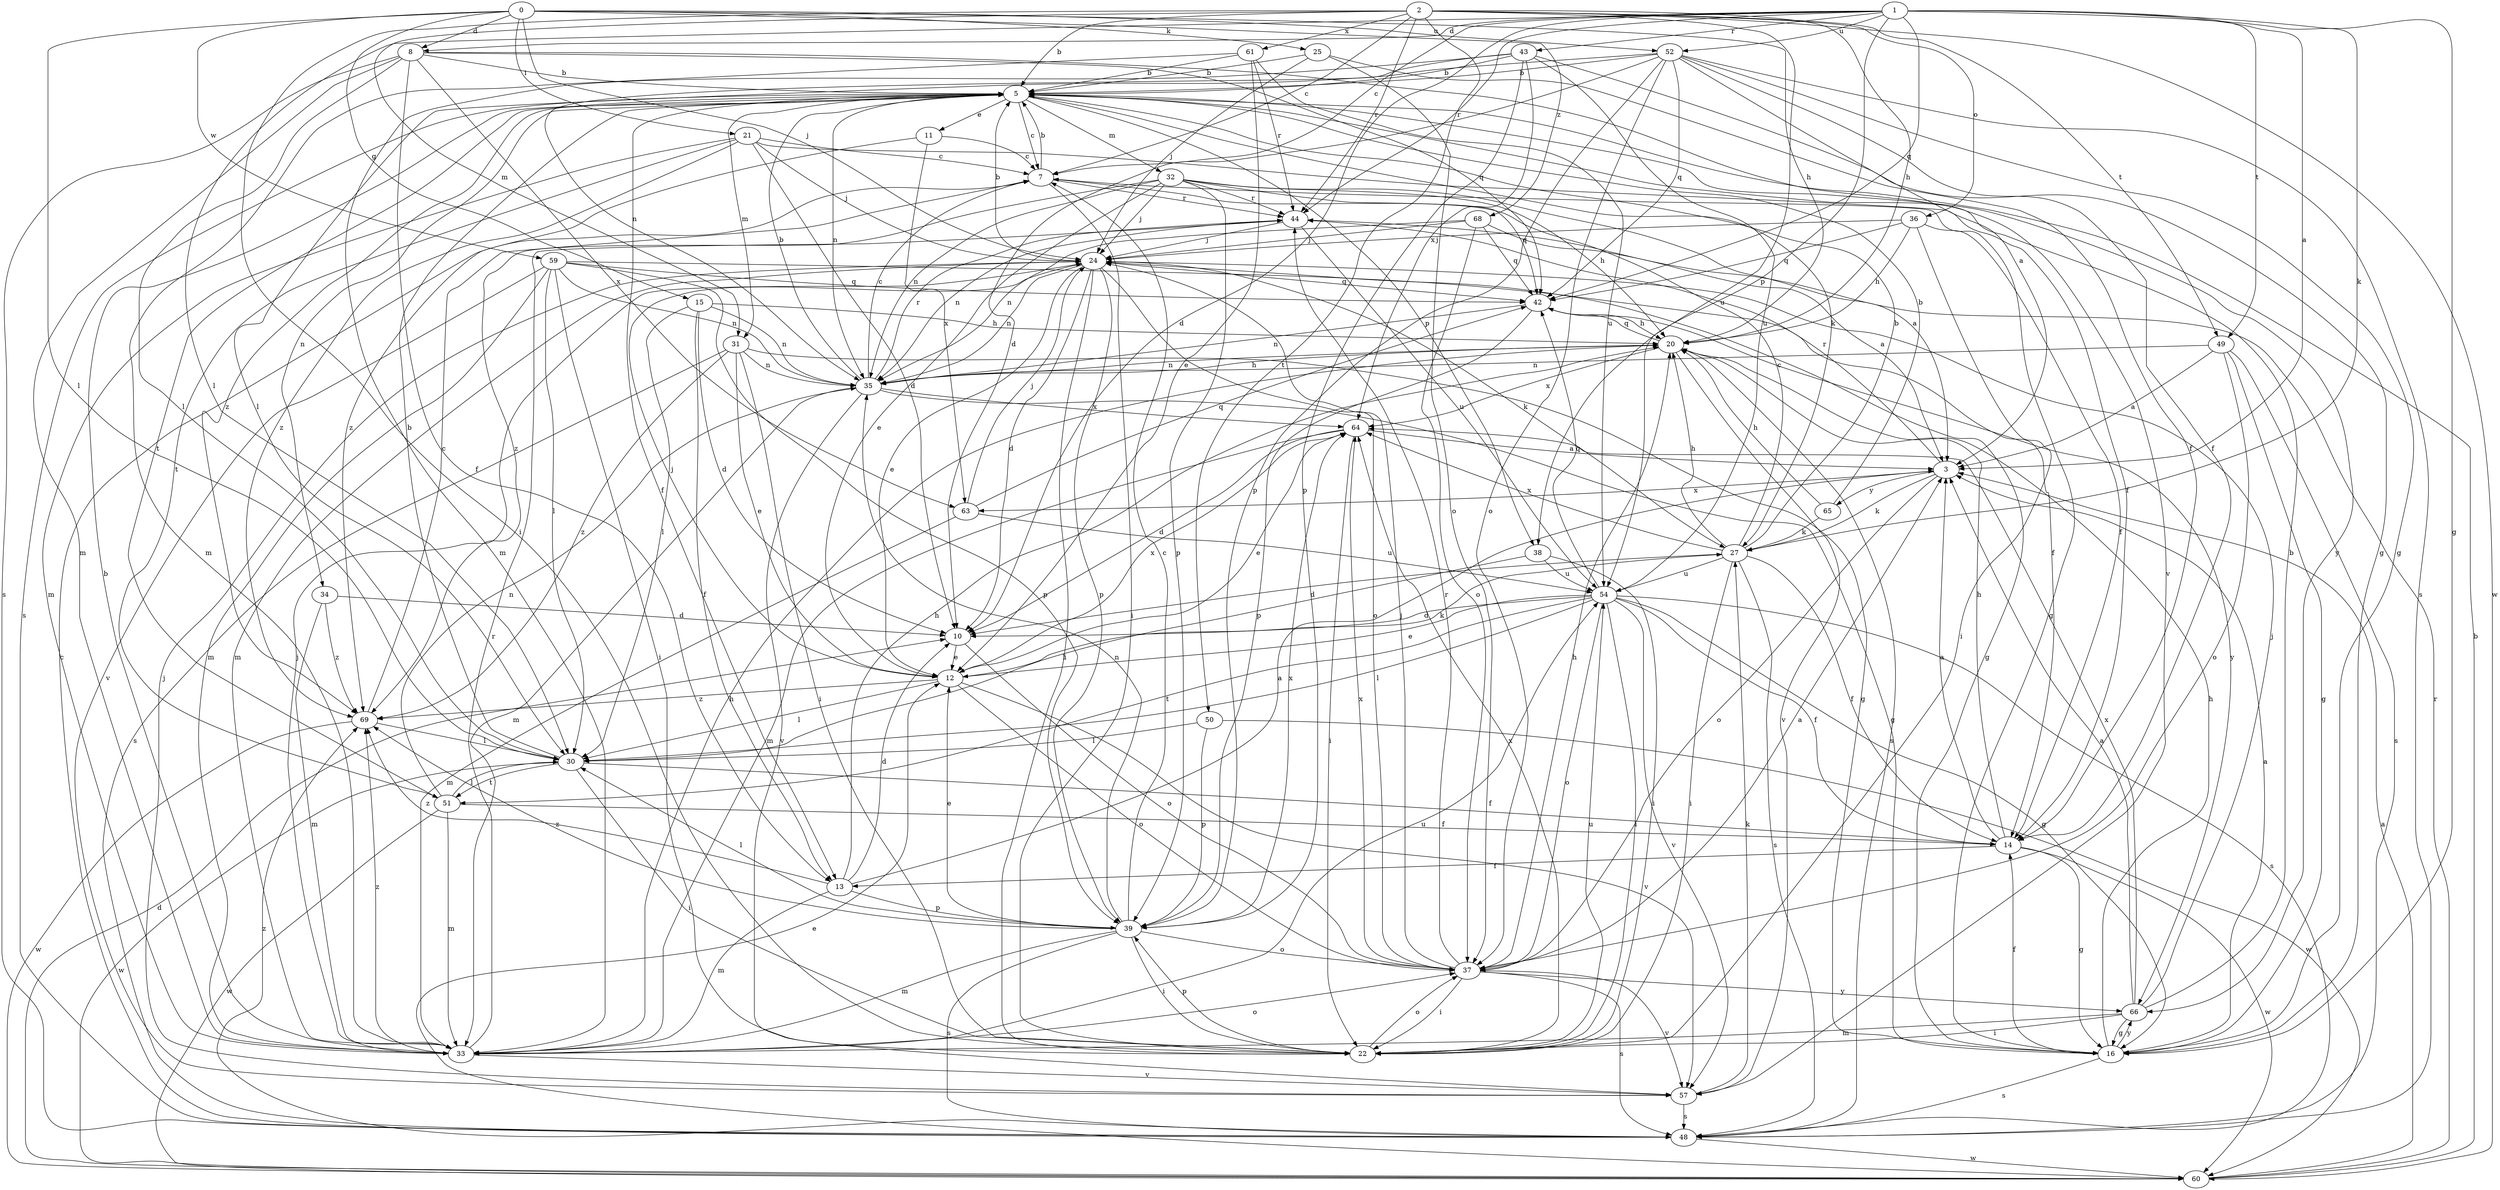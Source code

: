 strict digraph  {
0;
1;
2;
3;
5;
7;
8;
10;
11;
12;
13;
14;
15;
16;
20;
21;
22;
24;
25;
27;
30;
31;
32;
33;
34;
35;
36;
37;
38;
39;
42;
43;
44;
48;
49;
50;
51;
52;
54;
57;
59;
60;
61;
63;
64;
65;
66;
68;
69;
0 -> 8  [label=d];
0 -> 15  [label=g];
0 -> 20  [label=h];
0 -> 21  [label=i];
0 -> 24  [label=j];
0 -> 25  [label=k];
0 -> 30  [label=l];
0 -> 52  [label=u];
0 -> 59  [label=w];
0 -> 68  [label=z];
1 -> 3  [label=a];
1 -> 7  [label=c];
1 -> 8  [label=d];
1 -> 10  [label=d];
1 -> 16  [label=g];
1 -> 27  [label=k];
1 -> 30  [label=l];
1 -> 38  [label=p];
1 -> 42  [label=q];
1 -> 43  [label=r];
1 -> 44  [label=r];
1 -> 49  [label=t];
1 -> 52  [label=u];
2 -> 5  [label=b];
2 -> 7  [label=c];
2 -> 20  [label=h];
2 -> 22  [label=i];
2 -> 31  [label=m];
2 -> 36  [label=o];
2 -> 44  [label=r];
2 -> 49  [label=t];
2 -> 50  [label=t];
2 -> 54  [label=u];
2 -> 60  [label=w];
2 -> 61  [label=x];
3 -> 27  [label=k];
3 -> 37  [label=o];
3 -> 44  [label=r];
3 -> 63  [label=x];
3 -> 65  [label=y];
5 -> 7  [label=c];
5 -> 11  [label=e];
5 -> 13  [label=f];
5 -> 27  [label=k];
5 -> 31  [label=m];
5 -> 32  [label=m];
5 -> 34  [label=n];
5 -> 35  [label=n];
5 -> 38  [label=p];
5 -> 48  [label=s];
5 -> 51  [label=t];
5 -> 66  [label=y];
5 -> 69  [label=z];
7 -> 5  [label=b];
7 -> 16  [label=g];
7 -> 22  [label=i];
7 -> 44  [label=r];
8 -> 5  [label=b];
8 -> 13  [label=f];
8 -> 30  [label=l];
8 -> 33  [label=m];
8 -> 42  [label=q];
8 -> 48  [label=s];
8 -> 57  [label=v];
8 -> 63  [label=x];
10 -> 12  [label=e];
10 -> 37  [label=o];
11 -> 7  [label=c];
11 -> 63  [label=x];
11 -> 69  [label=z];
12 -> 24  [label=j];
12 -> 27  [label=k];
12 -> 30  [label=l];
12 -> 37  [label=o];
12 -> 57  [label=v];
12 -> 64  [label=x];
12 -> 69  [label=z];
13 -> 3  [label=a];
13 -> 10  [label=d];
13 -> 20  [label=h];
13 -> 33  [label=m];
13 -> 39  [label=p];
13 -> 69  [label=z];
14 -> 3  [label=a];
14 -> 13  [label=f];
14 -> 16  [label=g];
14 -> 20  [label=h];
14 -> 60  [label=w];
15 -> 10  [label=d];
15 -> 13  [label=f];
15 -> 20  [label=h];
15 -> 30  [label=l];
15 -> 35  [label=n];
16 -> 3  [label=a];
16 -> 14  [label=f];
16 -> 20  [label=h];
16 -> 48  [label=s];
16 -> 66  [label=y];
20 -> 35  [label=n];
20 -> 42  [label=q];
20 -> 48  [label=s];
20 -> 57  [label=v];
20 -> 64  [label=x];
21 -> 7  [label=c];
21 -> 10  [label=d];
21 -> 14  [label=f];
21 -> 24  [label=j];
21 -> 33  [label=m];
21 -> 51  [label=t];
21 -> 69  [label=z];
22 -> 37  [label=o];
22 -> 39  [label=p];
22 -> 54  [label=u];
22 -> 64  [label=x];
24 -> 5  [label=b];
24 -> 10  [label=d];
24 -> 12  [label=e];
24 -> 16  [label=g];
24 -> 22  [label=i];
24 -> 27  [label=k];
24 -> 33  [label=m];
24 -> 35  [label=n];
24 -> 37  [label=o];
24 -> 39  [label=p];
24 -> 42  [label=q];
25 -> 5  [label=b];
25 -> 14  [label=f];
25 -> 24  [label=j];
25 -> 37  [label=o];
27 -> 5  [label=b];
27 -> 7  [label=c];
27 -> 10  [label=d];
27 -> 14  [label=f];
27 -> 20  [label=h];
27 -> 22  [label=i];
27 -> 48  [label=s];
27 -> 54  [label=u];
27 -> 64  [label=x];
30 -> 5  [label=b];
30 -> 14  [label=f];
30 -> 22  [label=i];
30 -> 51  [label=t];
30 -> 60  [label=w];
31 -> 12  [label=e];
31 -> 16  [label=g];
31 -> 22  [label=i];
31 -> 35  [label=n];
31 -> 48  [label=s];
31 -> 69  [label=z];
32 -> 3  [label=a];
32 -> 12  [label=e];
32 -> 20  [label=h];
32 -> 24  [label=j];
32 -> 35  [label=n];
32 -> 39  [label=p];
32 -> 42  [label=q];
32 -> 44  [label=r];
32 -> 69  [label=z];
33 -> 5  [label=b];
33 -> 20  [label=h];
33 -> 24  [label=j];
33 -> 37  [label=o];
33 -> 44  [label=r];
33 -> 54  [label=u];
33 -> 57  [label=v];
33 -> 69  [label=z];
34 -> 10  [label=d];
34 -> 33  [label=m];
34 -> 69  [label=z];
35 -> 5  [label=b];
35 -> 7  [label=c];
35 -> 16  [label=g];
35 -> 20  [label=h];
35 -> 33  [label=m];
35 -> 44  [label=r];
35 -> 57  [label=v];
35 -> 64  [label=x];
36 -> 14  [label=f];
36 -> 20  [label=h];
36 -> 22  [label=i];
36 -> 24  [label=j];
36 -> 42  [label=q];
37 -> 3  [label=a];
37 -> 20  [label=h];
37 -> 22  [label=i];
37 -> 24  [label=j];
37 -> 44  [label=r];
37 -> 48  [label=s];
37 -> 57  [label=v];
37 -> 64  [label=x];
37 -> 66  [label=y];
38 -> 22  [label=i];
38 -> 30  [label=l];
38 -> 54  [label=u];
39 -> 7  [label=c];
39 -> 12  [label=e];
39 -> 22  [label=i];
39 -> 30  [label=l];
39 -> 33  [label=m];
39 -> 35  [label=n];
39 -> 37  [label=o];
39 -> 48  [label=s];
39 -> 64  [label=x];
39 -> 69  [label=z];
42 -> 20  [label=h];
42 -> 35  [label=n];
42 -> 39  [label=p];
42 -> 66  [label=y];
43 -> 5  [label=b];
43 -> 16  [label=g];
43 -> 33  [label=m];
43 -> 35  [label=n];
43 -> 39  [label=p];
43 -> 54  [label=u];
43 -> 64  [label=x];
44 -> 24  [label=j];
44 -> 35  [label=n];
44 -> 54  [label=u];
48 -> 7  [label=c];
48 -> 60  [label=w];
48 -> 69  [label=z];
49 -> 3  [label=a];
49 -> 16  [label=g];
49 -> 35  [label=n];
49 -> 37  [label=o];
49 -> 48  [label=s];
50 -> 30  [label=l];
50 -> 39  [label=p];
50 -> 60  [label=w];
51 -> 14  [label=f];
51 -> 30  [label=l];
51 -> 33  [label=m];
51 -> 35  [label=n];
51 -> 60  [label=w];
52 -> 3  [label=a];
52 -> 5  [label=b];
52 -> 10  [label=d];
52 -> 14  [label=f];
52 -> 16  [label=g];
52 -> 30  [label=l];
52 -> 37  [label=o];
52 -> 39  [label=p];
52 -> 42  [label=q];
52 -> 48  [label=s];
54 -> 10  [label=d];
54 -> 12  [label=e];
54 -> 14  [label=f];
54 -> 16  [label=g];
54 -> 22  [label=i];
54 -> 30  [label=l];
54 -> 37  [label=o];
54 -> 42  [label=q];
54 -> 48  [label=s];
54 -> 51  [label=t];
54 -> 57  [label=v];
57 -> 24  [label=j];
57 -> 27  [label=k];
57 -> 48  [label=s];
59 -> 14  [label=f];
59 -> 22  [label=i];
59 -> 30  [label=l];
59 -> 33  [label=m];
59 -> 35  [label=n];
59 -> 39  [label=p];
59 -> 42  [label=q];
59 -> 57  [label=v];
60 -> 3  [label=a];
60 -> 5  [label=b];
60 -> 10  [label=d];
60 -> 12  [label=e];
60 -> 44  [label=r];
61 -> 5  [label=b];
61 -> 12  [label=e];
61 -> 33  [label=m];
61 -> 44  [label=r];
61 -> 54  [label=u];
63 -> 24  [label=j];
63 -> 33  [label=m];
63 -> 42  [label=q];
63 -> 54  [label=u];
64 -> 3  [label=a];
64 -> 10  [label=d];
64 -> 12  [label=e];
64 -> 22  [label=i];
64 -> 33  [label=m];
65 -> 5  [label=b];
65 -> 20  [label=h];
65 -> 27  [label=k];
66 -> 3  [label=a];
66 -> 5  [label=b];
66 -> 16  [label=g];
66 -> 22  [label=i];
66 -> 24  [label=j];
66 -> 33  [label=m];
66 -> 64  [label=x];
68 -> 3  [label=a];
68 -> 24  [label=j];
68 -> 35  [label=n];
68 -> 37  [label=o];
68 -> 42  [label=q];
69 -> 7  [label=c];
69 -> 30  [label=l];
69 -> 60  [label=w];
}
